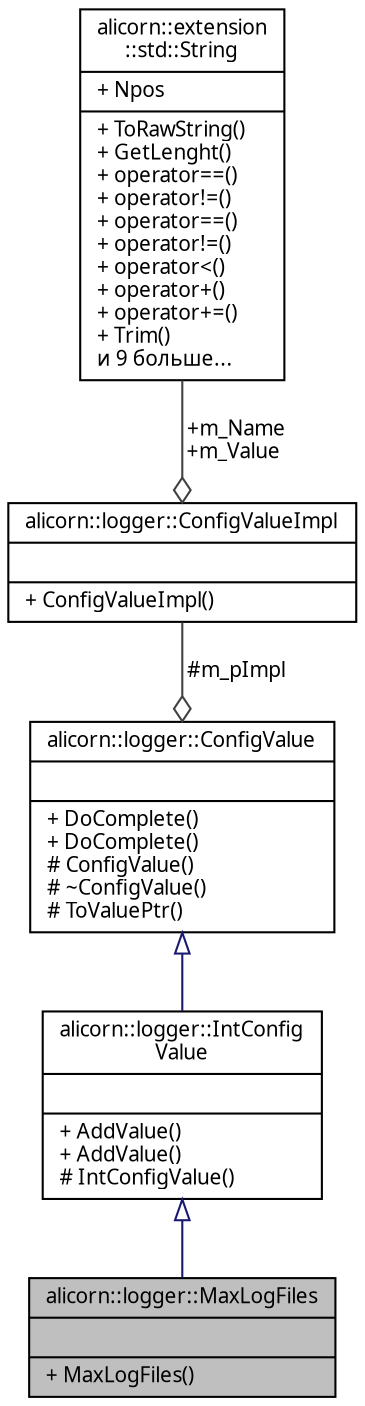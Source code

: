digraph "alicorn::logger::MaxLogFiles"
{
 // INTERACTIVE_SVG=YES
  edge [fontname="Verdana",fontsize="10",labelfontname="Verdana",labelfontsize="10"];
  node [fontname="Verdana",fontsize="10",shape=record];
  Node1 [label="{alicorn::logger::MaxLogFiles\n||+ MaxLogFiles()\l}",height=0.2,width=0.4,color="black", fillcolor="grey75", style="filled", fontcolor="black"];
  Node2 -> Node1 [dir="back",color="midnightblue",fontsize="10",style="solid",arrowtail="onormal",fontname="Verdana"];
  Node2 [label="{alicorn::logger::IntConfig\lValue\n||+ AddValue()\l+ AddValue()\l# IntConfigValue()\l}",height=0.2,width=0.4,color="black", fillcolor="white", style="filled",URL="$a00098.html",tooltip="Класс входит в Проект Logger   Базовый класс для целочисленных параметров. "];
  Node3 -> Node2 [dir="back",color="midnightblue",fontsize="10",style="solid",arrowtail="onormal",fontname="Verdana"];
  Node3 [label="{alicorn::logger::ConfigValue\n||+ DoComplete()\l+ DoComplete()\l# ConfigValue()\l# ~ConfigValue()\l# ToValuePtr()\l}",height=0.2,width=0.4,color="black", fillcolor="white", style="filled",URL="$a00070.html",tooltip="Класс входит в Проект Logger   Базовый класс-обертка параметров для передачи их значений конфигуратор..."];
  Node4 -> Node3 [color="grey25",fontsize="10",style="solid",label=" #m_pImpl" ,arrowhead="odiamond",fontname="Verdana"];
  Node4 [label="{alicorn::logger::ConfigValueImpl\n||+ ConfigValueImpl()\l}",height=0.2,width=0.4,color="black", fillcolor="white", style="filled",URL="$a00071.html",tooltip="Класс входит в Проект Logger   Класс для передачи значения параметра конфигуратору. "];
  Node5 -> Node4 [color="grey25",fontsize="10",style="solid",label=" +m_Name\n+m_Value" ,arrowhead="odiamond",fontname="Verdana"];
  Node5 [label="{alicorn::extension\l::std::String\n|+ Npos\l|+ ToRawString()\l+ GetLenght()\l+ operator==()\l+ operator!=()\l+ operator==()\l+ operator!=()\l+ operator\<()\l+ operator+()\l+ operator+=()\l+ Trim()\lи 9 больше...\l}",height=0.2,width=0.4,color="black", fillcolor="white", style="filled",URL="$a00134.html",tooltip="Класс входит в Проект Std   Класс-обертка для строк из стандартной библиотеки. "];
}
